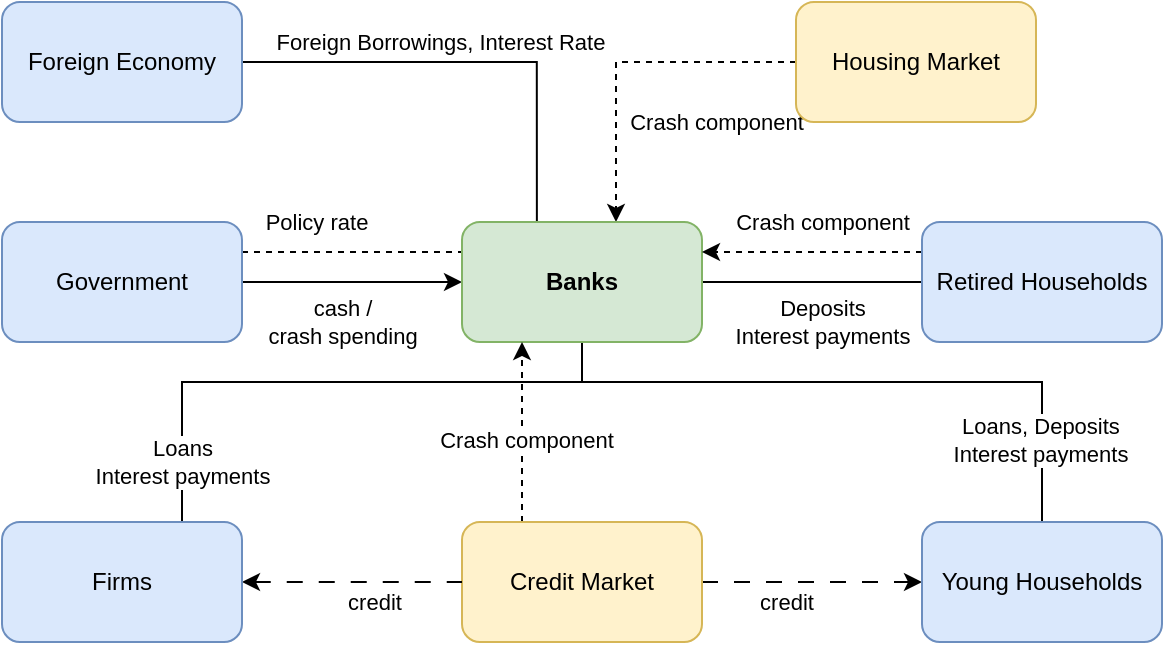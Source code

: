 <mxfile version="22.0.6" type="github">
  <diagram name="Page-1" id="PtOdQVqpJZ51PUlrXgOs">
    <mxGraphModel dx="1050" dy="530" grid="1" gridSize="10" guides="1" tooltips="1" connect="1" arrows="1" fold="1" page="1" pageScale="1" pageWidth="850" pageHeight="1100" math="0" shadow="0">
      <root>
        <mxCell id="0" />
        <mxCell id="1" parent="0" />
        <mxCell id="gkyQBocSlqGiIfZizpzs-31" style="edgeStyle=orthogonalEdgeStyle;rounded=0;orthogonalLoop=1;jettySize=auto;html=1;entryX=0;entryY=0.5;entryDx=0;entryDy=0;" edge="1" parent="1" source="gkyQBocSlqGiIfZizpzs-1" target="gkyQBocSlqGiIfZizpzs-26">
          <mxGeometry relative="1" as="geometry" />
        </mxCell>
        <mxCell id="gkyQBocSlqGiIfZizpzs-32" value="cash / &lt;br&gt;crash spending" style="edgeLabel;html=1;align=center;verticalAlign=middle;resizable=0;points=[];" vertex="1" connectable="0" parent="gkyQBocSlqGiIfZizpzs-31">
          <mxGeometry x="0.04" y="-2" relative="1" as="geometry">
            <mxPoint x="-7" y="18" as="offset" />
          </mxGeometry>
        </mxCell>
        <mxCell id="gkyQBocSlqGiIfZizpzs-49" style="edgeStyle=orthogonalEdgeStyle;rounded=0;orthogonalLoop=1;jettySize=auto;html=1;entryX=0;entryY=0.25;entryDx=0;entryDy=0;exitX=1;exitY=0.25;exitDx=0;exitDy=0;dashed=1;endArrow=none;endFill=0;" edge="1" parent="1" source="gkyQBocSlqGiIfZizpzs-1" target="gkyQBocSlqGiIfZizpzs-26">
          <mxGeometry relative="1" as="geometry" />
        </mxCell>
        <mxCell id="gkyQBocSlqGiIfZizpzs-50" value="Policy rate" style="edgeLabel;html=1;align=center;verticalAlign=middle;resizable=0;points=[];" vertex="1" connectable="0" parent="gkyQBocSlqGiIfZizpzs-49">
          <mxGeometry x="-0.018" y="-1" relative="1" as="geometry">
            <mxPoint x="-17" y="-16" as="offset" />
          </mxGeometry>
        </mxCell>
        <mxCell id="gkyQBocSlqGiIfZizpzs-1" value="Government" style="rounded=1;whiteSpace=wrap;html=1;fillColor=#dae8fc;strokeColor=#6c8ebf;" vertex="1" parent="1">
          <mxGeometry x="93" y="120" width="120" height="60" as="geometry" />
        </mxCell>
        <mxCell id="gkyQBocSlqGiIfZizpzs-47" style="edgeStyle=orthogonalEdgeStyle;rounded=0;orthogonalLoop=1;jettySize=auto;html=1;dashed=1;" edge="1" parent="1" source="gkyQBocSlqGiIfZizpzs-7" target="gkyQBocSlqGiIfZizpzs-26">
          <mxGeometry relative="1" as="geometry">
            <Array as="points">
              <mxPoint x="400" y="40" />
            </Array>
          </mxGeometry>
        </mxCell>
        <mxCell id="gkyQBocSlqGiIfZizpzs-48" value="Crash component" style="edgeLabel;html=1;align=center;verticalAlign=middle;resizable=0;points=[];" vertex="1" connectable="0" parent="gkyQBocSlqGiIfZizpzs-47">
          <mxGeometry x="-0.28" y="-1" relative="1" as="geometry">
            <mxPoint x="21" y="31" as="offset" />
          </mxGeometry>
        </mxCell>
        <mxCell id="gkyQBocSlqGiIfZizpzs-7" value="Housing Market" style="rounded=1;whiteSpace=wrap;html=1;fillColor=#fff2cc;strokeColor=#d6b656;" vertex="1" parent="1">
          <mxGeometry x="490" y="10" width="120" height="60" as="geometry" />
        </mxCell>
        <mxCell id="gkyQBocSlqGiIfZizpzs-51" style="edgeStyle=orthogonalEdgeStyle;rounded=0;orthogonalLoop=1;jettySize=auto;html=1;entryX=0.312;entryY=-0.007;entryDx=0;entryDy=0;entryPerimeter=0;endArrow=none;endFill=0;" edge="1" parent="1" source="gkyQBocSlqGiIfZizpzs-18" target="gkyQBocSlqGiIfZizpzs-26">
          <mxGeometry relative="1" as="geometry">
            <Array as="points">
              <mxPoint x="360" y="40" />
            </Array>
          </mxGeometry>
        </mxCell>
        <mxCell id="gkyQBocSlqGiIfZizpzs-52" value="Foreign Borrowings, Interest Rate" style="edgeLabel;html=1;align=center;verticalAlign=middle;resizable=0;points=[];" vertex="1" connectable="0" parent="gkyQBocSlqGiIfZizpzs-51">
          <mxGeometry x="-0.063" y="2" relative="1" as="geometry">
            <mxPoint x="-8" y="-8" as="offset" />
          </mxGeometry>
        </mxCell>
        <mxCell id="gkyQBocSlqGiIfZizpzs-18" value="Foreign Economy" style="rounded=1;whiteSpace=wrap;html=1;fillColor=#dae8fc;strokeColor=#6c8ebf;" vertex="1" parent="1">
          <mxGeometry x="93" y="10" width="120" height="60" as="geometry" />
        </mxCell>
        <mxCell id="gkyQBocSlqGiIfZizpzs-35" style="edgeStyle=orthogonalEdgeStyle;rounded=0;orthogonalLoop=1;jettySize=auto;html=1;endArrow=none;endFill=0;entryX=0.5;entryY=0;entryDx=0;entryDy=0;" edge="1" parent="1" source="gkyQBocSlqGiIfZizpzs-26" target="gkyQBocSlqGiIfZizpzs-30">
          <mxGeometry relative="1" as="geometry">
            <Array as="points">
              <mxPoint x="383" y="200" />
              <mxPoint x="183" y="200" />
            </Array>
          </mxGeometry>
        </mxCell>
        <mxCell id="gkyQBocSlqGiIfZizpzs-39" value="Loans&lt;br&gt;Interest payments" style="edgeLabel;html=1;align=center;verticalAlign=middle;resizable=0;points=[];" vertex="1" connectable="0" parent="gkyQBocSlqGiIfZizpzs-35">
          <mxGeometry x="0.632" y="1" relative="1" as="geometry">
            <mxPoint x="-1" y="-1" as="offset" />
          </mxGeometry>
        </mxCell>
        <mxCell id="gkyQBocSlqGiIfZizpzs-38" style="edgeStyle=orthogonalEdgeStyle;rounded=0;orthogonalLoop=1;jettySize=auto;html=1;endArrow=none;endFill=0;" edge="1" parent="1" source="gkyQBocSlqGiIfZizpzs-26" target="gkyQBocSlqGiIfZizpzs-28">
          <mxGeometry relative="1" as="geometry">
            <Array as="points">
              <mxPoint x="383" y="200" />
              <mxPoint x="613" y="200" />
            </Array>
          </mxGeometry>
        </mxCell>
        <mxCell id="gkyQBocSlqGiIfZizpzs-40" value="Loans, Deposits&lt;br&gt;Interest payments" style="edgeLabel;html=1;align=center;verticalAlign=middle;resizable=0;points=[];" vertex="1" connectable="0" parent="gkyQBocSlqGiIfZizpzs-38">
          <mxGeometry x="0.745" y="-1" relative="1" as="geometry">
            <mxPoint as="offset" />
          </mxGeometry>
        </mxCell>
        <mxCell id="gkyQBocSlqGiIfZizpzs-41" style="edgeStyle=orthogonalEdgeStyle;rounded=0;orthogonalLoop=1;jettySize=auto;html=1;entryX=0;entryY=0.5;entryDx=0;entryDy=0;endArrow=none;endFill=0;" edge="1" parent="1" source="gkyQBocSlqGiIfZizpzs-26" target="gkyQBocSlqGiIfZizpzs-29">
          <mxGeometry relative="1" as="geometry" />
        </mxCell>
        <mxCell id="gkyQBocSlqGiIfZizpzs-42" value="Deposits&lt;br&gt;Interest payments" style="edgeLabel;html=1;align=center;verticalAlign=middle;resizable=0;points=[];" vertex="1" connectable="0" parent="gkyQBocSlqGiIfZizpzs-41">
          <mxGeometry x="0.124" y="-1" relative="1" as="geometry">
            <mxPoint x="-2" y="19" as="offset" />
          </mxGeometry>
        </mxCell>
        <mxCell id="gkyQBocSlqGiIfZizpzs-26" value="&lt;b&gt;Banks&lt;/b&gt;" style="rounded=1;whiteSpace=wrap;html=1;fillColor=#d5e8d4;strokeColor=#82b366;" vertex="1" parent="1">
          <mxGeometry x="323" y="120" width="120" height="60" as="geometry" />
        </mxCell>
        <mxCell id="gkyQBocSlqGiIfZizpzs-36" style="edgeStyle=orthogonalEdgeStyle;rounded=0;orthogonalLoop=1;jettySize=auto;html=1;entryX=0;entryY=0.5;entryDx=0;entryDy=0;dashed=1;dashPattern=8 8;" edge="1" parent="1" source="gkyQBocSlqGiIfZizpzs-27" target="gkyQBocSlqGiIfZizpzs-28">
          <mxGeometry relative="1" as="geometry" />
        </mxCell>
        <mxCell id="gkyQBocSlqGiIfZizpzs-37" value="credit" style="edgeLabel;html=1;align=center;verticalAlign=middle;resizable=0;points=[];" vertex="1" connectable="0" parent="gkyQBocSlqGiIfZizpzs-36">
          <mxGeometry x="-0.205" y="3" relative="1" as="geometry">
            <mxPoint x="-2" y="13" as="offset" />
          </mxGeometry>
        </mxCell>
        <mxCell id="gkyQBocSlqGiIfZizpzs-43" style="edgeStyle=orthogonalEdgeStyle;rounded=0;orthogonalLoop=1;jettySize=auto;html=1;entryX=0.25;entryY=1;entryDx=0;entryDy=0;exitX=0.25;exitY=0;exitDx=0;exitDy=0;dashed=1;" edge="1" parent="1" source="gkyQBocSlqGiIfZizpzs-27" target="gkyQBocSlqGiIfZizpzs-26">
          <mxGeometry relative="1" as="geometry" />
        </mxCell>
        <mxCell id="gkyQBocSlqGiIfZizpzs-44" value="Crash component" style="edgeLabel;html=1;align=center;verticalAlign=middle;resizable=0;points=[];" vertex="1" connectable="0" parent="gkyQBocSlqGiIfZizpzs-43">
          <mxGeometry x="-0.093" y="-2" relative="1" as="geometry">
            <mxPoint as="offset" />
          </mxGeometry>
        </mxCell>
        <mxCell id="gkyQBocSlqGiIfZizpzs-27" value="Credit Market" style="rounded=1;whiteSpace=wrap;html=1;fillColor=#fff2cc;strokeColor=#d6b656;" vertex="1" parent="1">
          <mxGeometry x="323" y="270" width="120" height="60" as="geometry" />
        </mxCell>
        <mxCell id="gkyQBocSlqGiIfZizpzs-28" value="Young Households" style="rounded=1;whiteSpace=wrap;html=1;fillColor=#dae8fc;strokeColor=#6c8ebf;" vertex="1" parent="1">
          <mxGeometry x="553" y="270" width="120" height="60" as="geometry" />
        </mxCell>
        <mxCell id="gkyQBocSlqGiIfZizpzs-45" style="edgeStyle=orthogonalEdgeStyle;rounded=0;orthogonalLoop=1;jettySize=auto;html=1;entryX=1;entryY=0.25;entryDx=0;entryDy=0;exitX=0;exitY=0.25;exitDx=0;exitDy=0;dashed=1;" edge="1" parent="1" source="gkyQBocSlqGiIfZizpzs-29" target="gkyQBocSlqGiIfZizpzs-26">
          <mxGeometry relative="1" as="geometry" />
        </mxCell>
        <mxCell id="gkyQBocSlqGiIfZizpzs-46" value="Crash component" style="edgeLabel;html=1;align=center;verticalAlign=middle;resizable=0;points=[];" vertex="1" connectable="0" parent="gkyQBocSlqGiIfZizpzs-45">
          <mxGeometry x="0.185" y="-3" relative="1" as="geometry">
            <mxPoint x="15" y="-12" as="offset" />
          </mxGeometry>
        </mxCell>
        <mxCell id="gkyQBocSlqGiIfZizpzs-29" value="Retired Households" style="rounded=1;whiteSpace=wrap;html=1;fillColor=#dae8fc;strokeColor=#6c8ebf;" vertex="1" parent="1">
          <mxGeometry x="553" y="120" width="120" height="60" as="geometry" />
        </mxCell>
        <mxCell id="gkyQBocSlqGiIfZizpzs-33" style="edgeStyle=orthogonalEdgeStyle;rounded=0;orthogonalLoop=1;jettySize=auto;html=1;entryX=0;entryY=0.5;entryDx=0;entryDy=0;dashed=1;dashPattern=8 8;endArrow=none;endFill=0;startArrow=classic;startFill=1;" edge="1" parent="1" source="gkyQBocSlqGiIfZizpzs-30" target="gkyQBocSlqGiIfZizpzs-27">
          <mxGeometry relative="1" as="geometry" />
        </mxCell>
        <mxCell id="gkyQBocSlqGiIfZizpzs-34" value="credit" style="edgeLabel;html=1;align=center;verticalAlign=middle;resizable=0;points=[];" vertex="1" connectable="0" parent="gkyQBocSlqGiIfZizpzs-33">
          <mxGeometry x="0.042" y="4" relative="1" as="geometry">
            <mxPoint x="8" y="14" as="offset" />
          </mxGeometry>
        </mxCell>
        <mxCell id="gkyQBocSlqGiIfZizpzs-30" value="Firms" style="rounded=1;whiteSpace=wrap;html=1;fillColor=#dae8fc;strokeColor=#6c8ebf;" vertex="1" parent="1">
          <mxGeometry x="93" y="270" width="120" height="60" as="geometry" />
        </mxCell>
      </root>
    </mxGraphModel>
  </diagram>
</mxfile>
